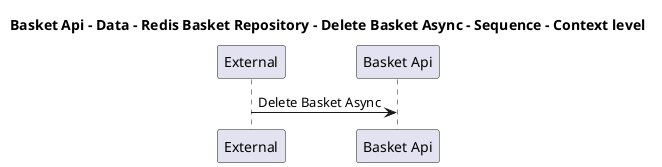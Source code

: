 @startuml

title Basket Api - Data - Redis Basket Repository - Delete Basket Async - Sequence - Context level

participant "External" as C4InterFlow.SoftwareSystems.ExternalSystem
participant "Basket Api" as dotnet.eShop.Architecture.SoftwareSystems.BasketApi

C4InterFlow.SoftwareSystems.ExternalSystem -> dotnet.eShop.Architecture.SoftwareSystems.BasketApi : Delete Basket Async


@enduml
